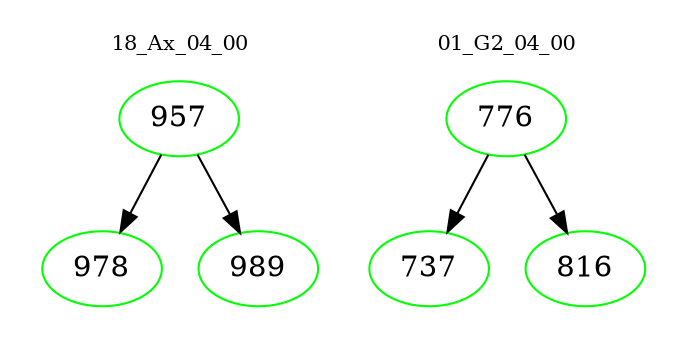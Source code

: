 digraph{
subgraph cluster_0 {
color = white
label = "18_Ax_04_00";
fontsize=10;
T0_957 [label="957", color="green"]
T0_957 -> T0_978 [color="black"]
T0_978 [label="978", color="green"]
T0_957 -> T0_989 [color="black"]
T0_989 [label="989", color="green"]
}
subgraph cluster_1 {
color = white
label = "01_G2_04_00";
fontsize=10;
T1_776 [label="776", color="green"]
T1_776 -> T1_737 [color="black"]
T1_737 [label="737", color="green"]
T1_776 -> T1_816 [color="black"]
T1_816 [label="816", color="green"]
}
}
